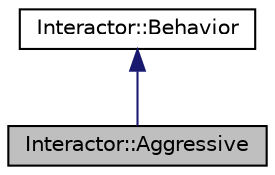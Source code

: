 digraph "Interactor::Aggressive"
{
 // LATEX_PDF_SIZE
  edge [fontname="Helvetica",fontsize="10",labelfontname="Helvetica",labelfontsize="10"];
  node [fontname="Helvetica",fontsize="10",shape=record];
  Node1 [label="Interactor::Aggressive",height=0.2,width=0.4,color="black", fillcolor="grey75", style="filled", fontcolor="black",tooltip="class Aggressive -"];
  Node2 -> Node1 [dir="back",color="midnightblue",fontsize="10",style="solid",fontname="Helvetica"];
  Node2 [label="Interactor::Behavior",height=0.2,width=0.4,color="black", fillcolor="white", style="filled",URL="$classInteractor_1_1Behavior.html",tooltip="class Behavior -"];
}
